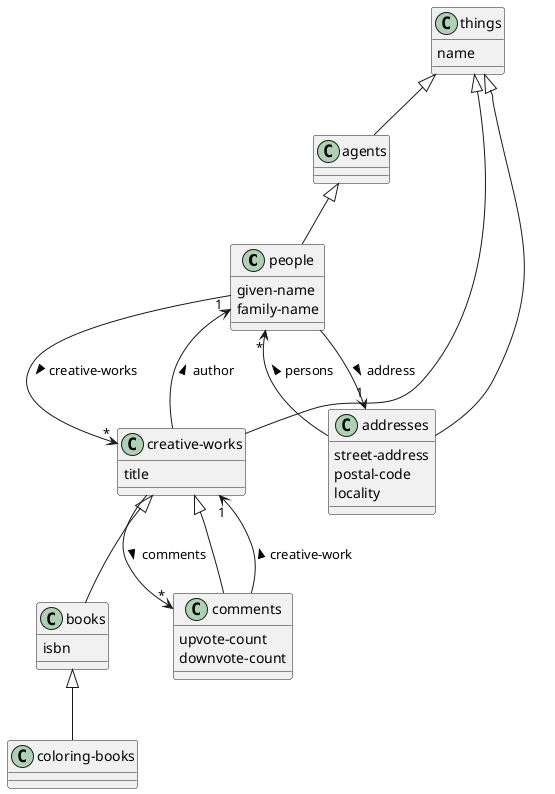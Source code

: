 @startuml
set namespaceSeparator none
class "people"
"people" : given-name
"people" : family-name
"people" --> "1" "addresses" : address > 
"people" --> "*" "creative-works" : creative-works > 
"agents" <|-- "people"
class "agents"
"things" <|-- "agents"
class "books"
"books" : isbn
"creative-works" <|-- "books"
class "coloring-books"
"books" <|-- "coloring-books"
class "things"
"things" : name
class "addresses"
"addresses" : street-address
"addresses" : postal-code
"addresses" : locality
"addresses" --> "*" "people" : persons > 
"things" <|-- "addresses"
class "creative-works"
"creative-works" : title
"creative-works" --> "1" "people" : author > 
"creative-works" --> "*" "comments" : comments > 
"things" <|-- "creative-works"
class "comments"
"comments" : upvote-count
"comments" : downvote-count
"comments" --> "1" "creative-works" : creative-work > 
"creative-works" <|-- "comments"
@enduml
